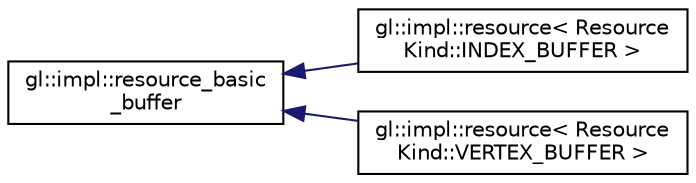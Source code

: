 digraph "Graphical Class Hierarchy"
{
 // LATEX_PDF_SIZE
  edge [fontname="Helvetica",fontsize="10",labelfontname="Helvetica",labelfontsize="10"];
  node [fontname="Helvetica",fontsize="10",shape=record];
  rankdir="LR";
  Node0 [label="gl::impl::resource_basic\l_buffer",height=0.2,width=0.4,color="black", fillcolor="white", style="filled",URL="$structgl_1_1impl_1_1resource__basic__buffer.html",tooltip=" "];
  Node0 -> Node1 [dir="back",color="midnightblue",fontsize="10",style="solid",fontname="Helvetica"];
  Node1 [label="gl::impl::resource\< Resource\lKind::INDEX_BUFFER \>",height=0.2,width=0.4,color="black", fillcolor="white", style="filled",URL="$structgl_1_1impl_1_1resource_3_01ResourceKind_1_1INDEX__BUFFER_01_4.html",tooltip=" "];
  Node0 -> Node2 [dir="back",color="midnightblue",fontsize="10",style="solid",fontname="Helvetica"];
  Node2 [label="gl::impl::resource\< Resource\lKind::VERTEX_BUFFER \>",height=0.2,width=0.4,color="black", fillcolor="white", style="filled",URL="$structgl_1_1impl_1_1resource_3_01ResourceKind_1_1VERTEX__BUFFER_01_4.html",tooltip=" "];
}
